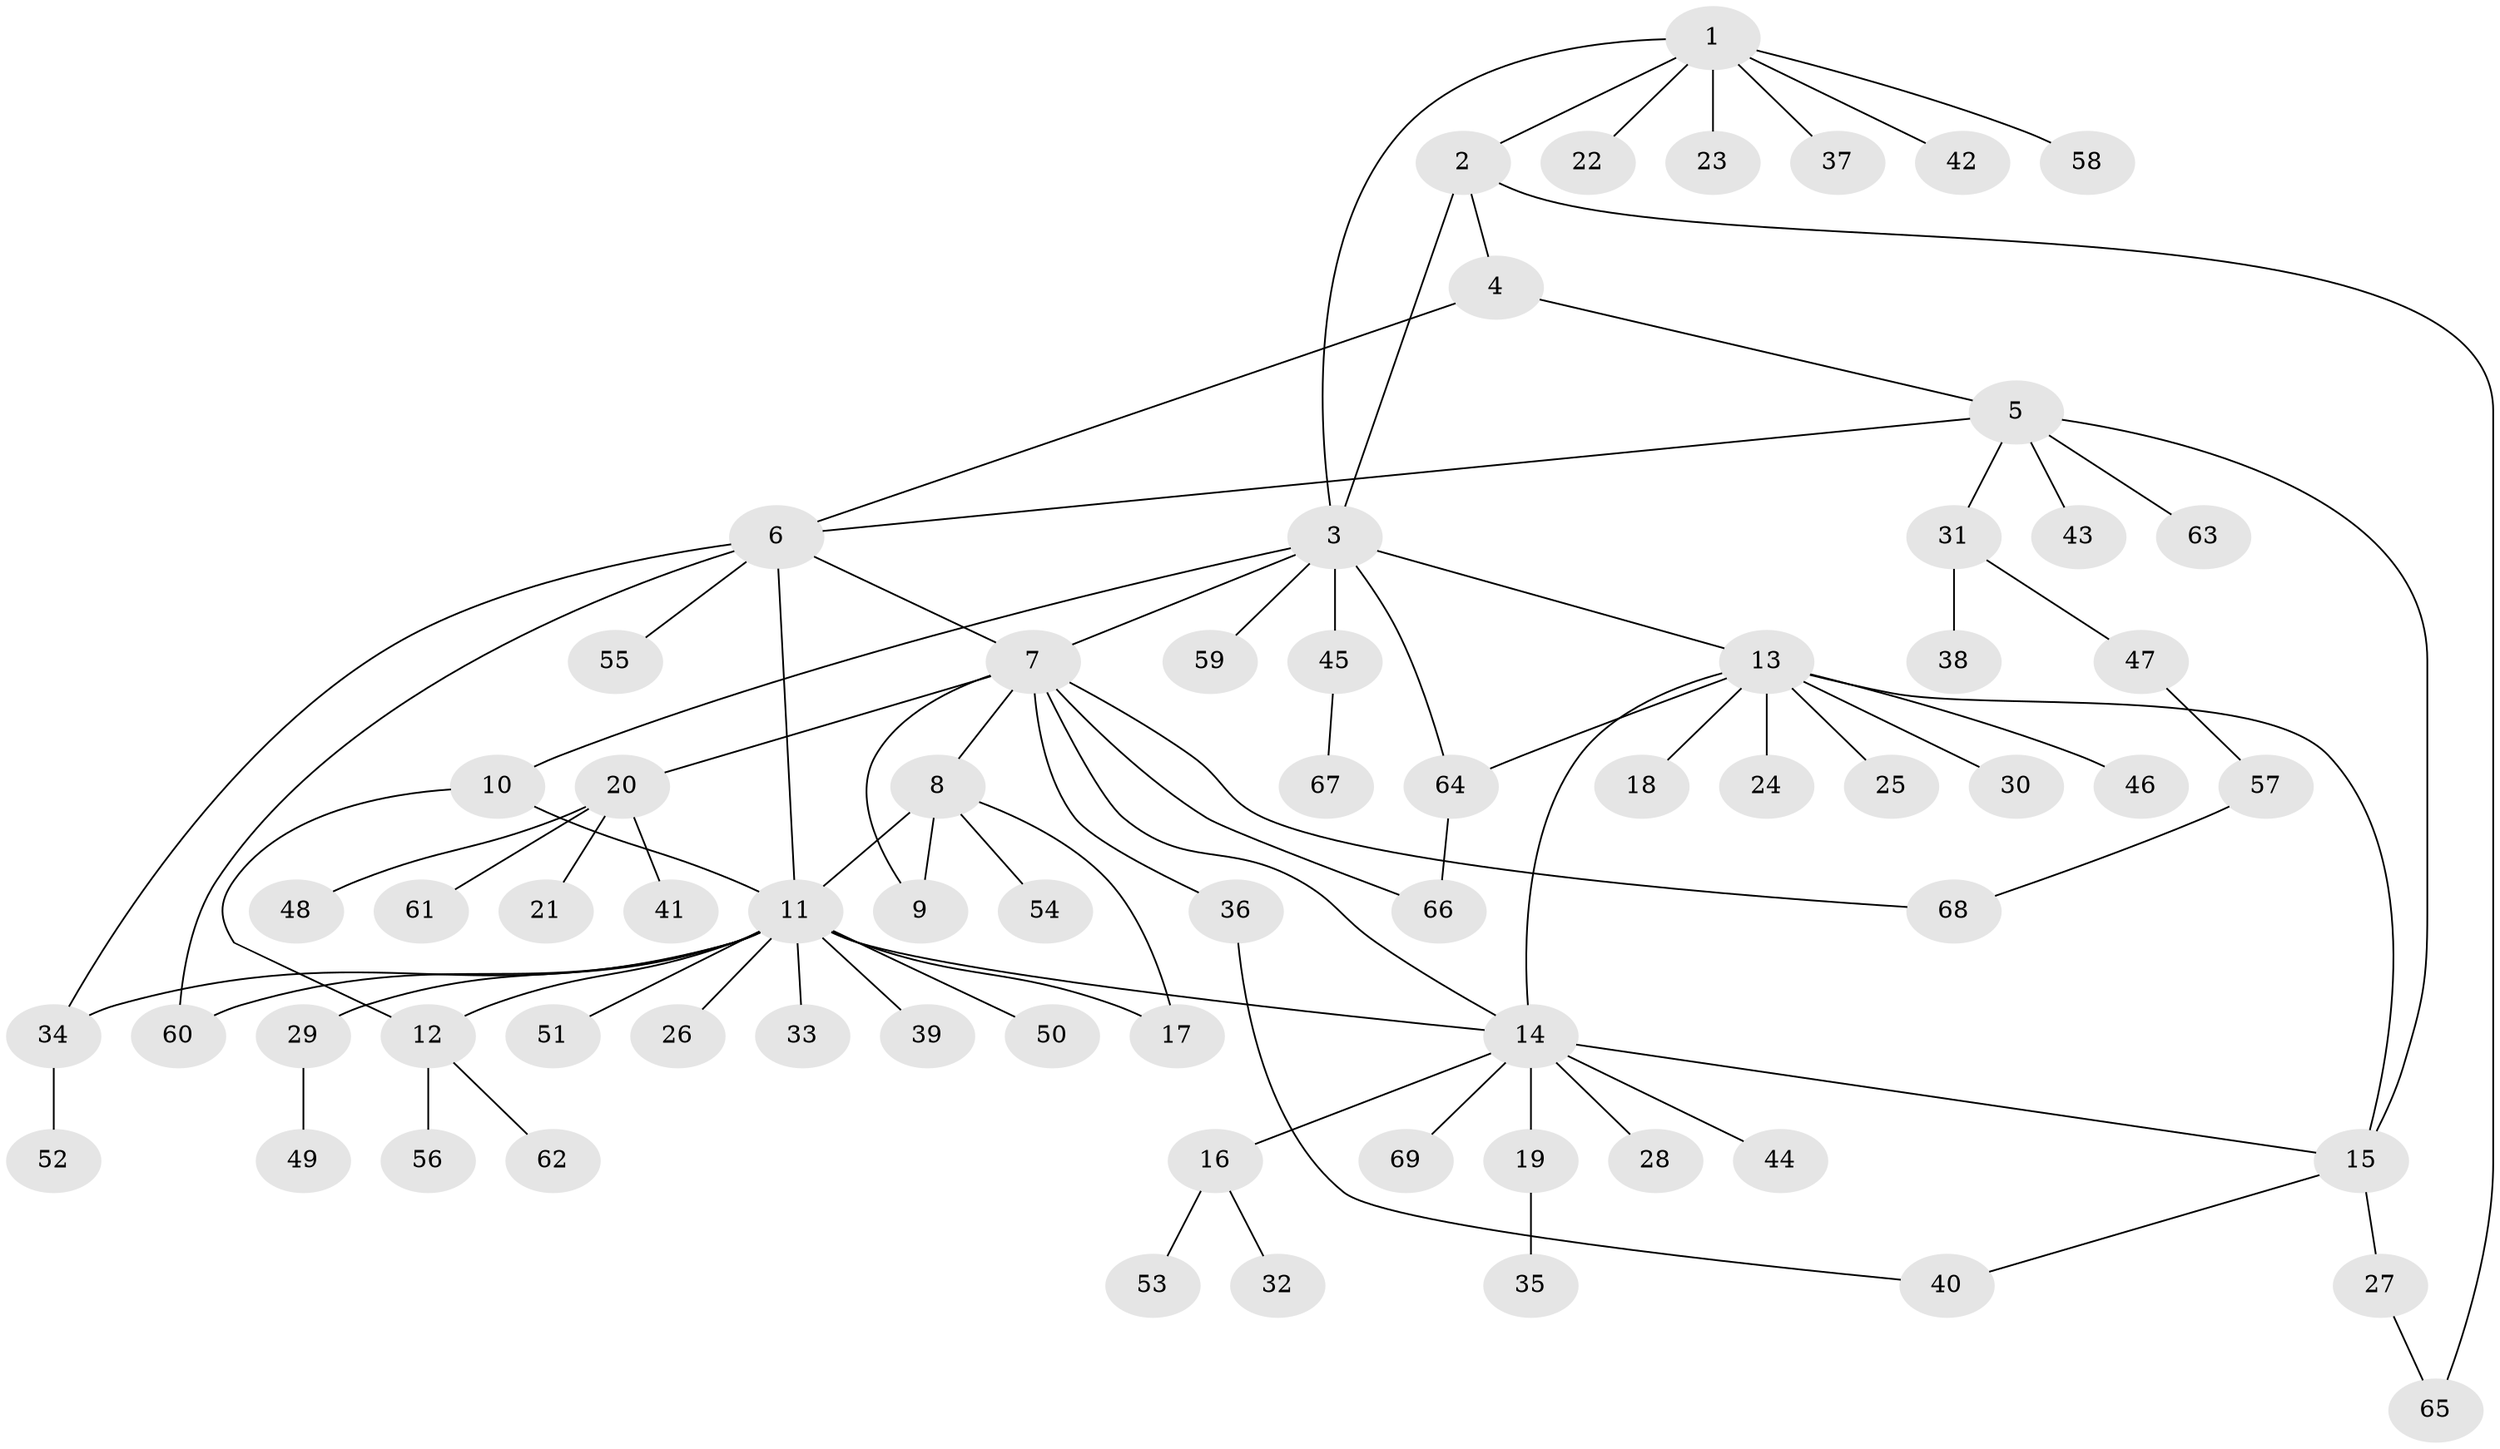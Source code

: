 // Generated by graph-tools (version 1.1) at 2025/26/03/09/25 03:26:45]
// undirected, 69 vertices, 87 edges
graph export_dot {
graph [start="1"]
  node [color=gray90,style=filled];
  1;
  2;
  3;
  4;
  5;
  6;
  7;
  8;
  9;
  10;
  11;
  12;
  13;
  14;
  15;
  16;
  17;
  18;
  19;
  20;
  21;
  22;
  23;
  24;
  25;
  26;
  27;
  28;
  29;
  30;
  31;
  32;
  33;
  34;
  35;
  36;
  37;
  38;
  39;
  40;
  41;
  42;
  43;
  44;
  45;
  46;
  47;
  48;
  49;
  50;
  51;
  52;
  53;
  54;
  55;
  56;
  57;
  58;
  59;
  60;
  61;
  62;
  63;
  64;
  65;
  66;
  67;
  68;
  69;
  1 -- 2;
  1 -- 3;
  1 -- 22;
  1 -- 23;
  1 -- 37;
  1 -- 42;
  1 -- 58;
  2 -- 3;
  2 -- 4;
  2 -- 65;
  3 -- 7;
  3 -- 10;
  3 -- 13;
  3 -- 45;
  3 -- 59;
  3 -- 64;
  4 -- 5;
  4 -- 6;
  5 -- 6;
  5 -- 15;
  5 -- 31;
  5 -- 43;
  5 -- 63;
  6 -- 7;
  6 -- 11;
  6 -- 34;
  6 -- 55;
  6 -- 60;
  7 -- 8;
  7 -- 9;
  7 -- 14;
  7 -- 20;
  7 -- 36;
  7 -- 66;
  7 -- 68;
  8 -- 9;
  8 -- 11;
  8 -- 17;
  8 -- 54;
  10 -- 11;
  10 -- 12;
  11 -- 12;
  11 -- 14;
  11 -- 17;
  11 -- 26;
  11 -- 29;
  11 -- 33;
  11 -- 34;
  11 -- 39;
  11 -- 50;
  11 -- 51;
  11 -- 60;
  12 -- 56;
  12 -- 62;
  13 -- 14;
  13 -- 15;
  13 -- 18;
  13 -- 24;
  13 -- 25;
  13 -- 30;
  13 -- 46;
  13 -- 64;
  14 -- 15;
  14 -- 16;
  14 -- 19;
  14 -- 28;
  14 -- 44;
  14 -- 69;
  15 -- 27;
  15 -- 40;
  16 -- 32;
  16 -- 53;
  19 -- 35;
  20 -- 21;
  20 -- 41;
  20 -- 48;
  20 -- 61;
  27 -- 65;
  29 -- 49;
  31 -- 38;
  31 -- 47;
  34 -- 52;
  36 -- 40;
  45 -- 67;
  47 -- 57;
  57 -- 68;
  64 -- 66;
}
